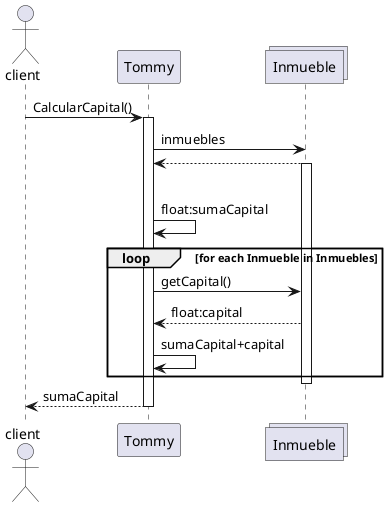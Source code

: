 @startuml
actor client
client -> Tommy: CalcularCapital()
activate Tommy
collections Inmueble
Tommy -> Inmueble: inmuebles
Inmueble --> Tommy:
activate Inmueble
|||
Tommy -> Tommy : float:sumaCapital
loop for each Inmueble in Inmuebles

Tommy -> Inmueble: getCapital()
Inmueble --> Tommy: float:capital
Tommy -> Tommy: sumaCapital+capital
end
deactivate Inmueble
Tommy --> client : sumaCapital
deactivate Tommy

@enduml